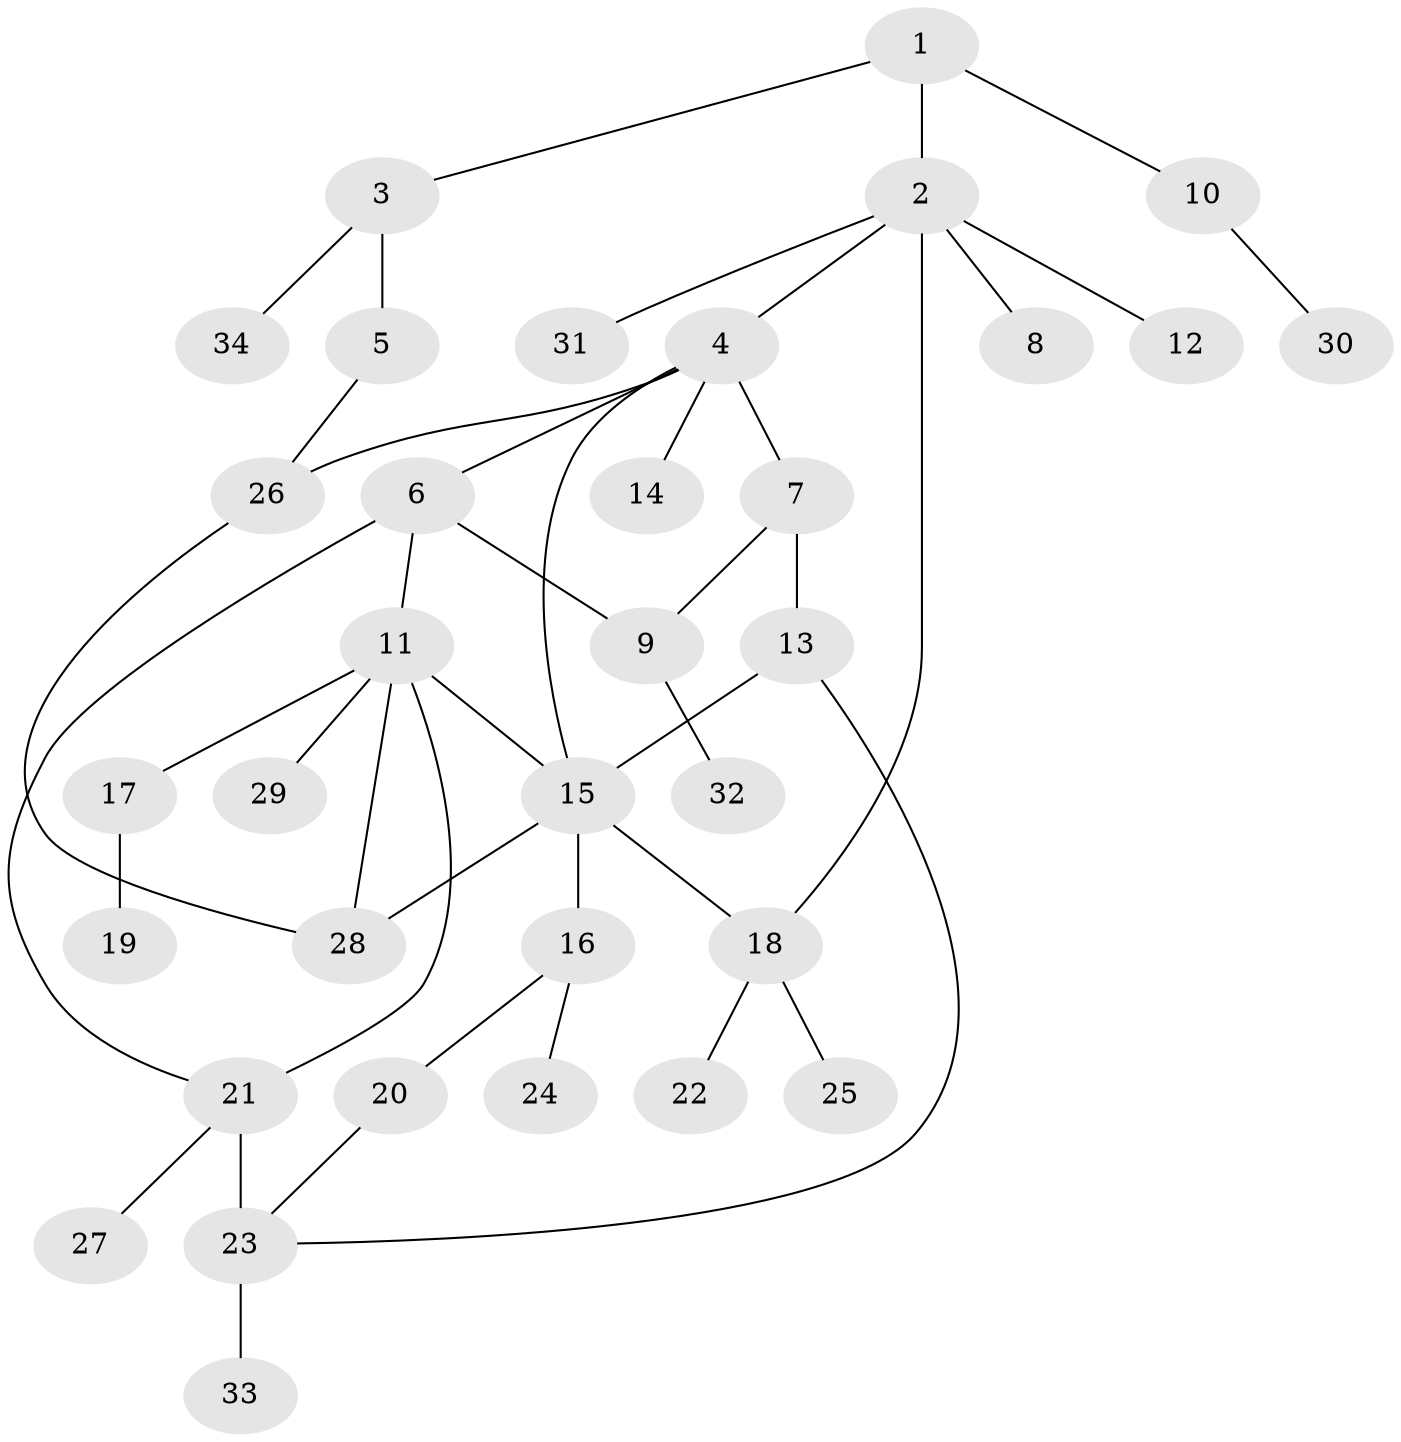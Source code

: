 // original degree distribution, {4: 0.08955223880597014, 7: 0.029850746268656716, 6: 0.04477611940298507, 3: 0.11940298507462686, 5: 0.04477611940298507, 1: 0.43283582089552236, 2: 0.23880597014925373}
// Generated by graph-tools (version 1.1) at 2025/34/03/09/25 02:34:09]
// undirected, 34 vertices, 43 edges
graph export_dot {
graph [start="1"]
  node [color=gray90,style=filled];
  1;
  2;
  3;
  4;
  5;
  6;
  7;
  8;
  9;
  10;
  11;
  12;
  13;
  14;
  15;
  16;
  17;
  18;
  19;
  20;
  21;
  22;
  23;
  24;
  25;
  26;
  27;
  28;
  29;
  30;
  31;
  32;
  33;
  34;
  1 -- 2 [weight=1.0];
  1 -- 3 [weight=1.0];
  1 -- 10 [weight=1.0];
  2 -- 4 [weight=1.0];
  2 -- 8 [weight=1.0];
  2 -- 12 [weight=1.0];
  2 -- 18 [weight=1.0];
  2 -- 31 [weight=1.0];
  3 -- 5 [weight=1.0];
  3 -- 34 [weight=1.0];
  4 -- 6 [weight=1.0];
  4 -- 7 [weight=2.0];
  4 -- 14 [weight=1.0];
  4 -- 15 [weight=1.0];
  4 -- 26 [weight=1.0];
  5 -- 26 [weight=1.0];
  6 -- 9 [weight=1.0];
  6 -- 11 [weight=1.0];
  6 -- 21 [weight=1.0];
  7 -- 9 [weight=1.0];
  7 -- 13 [weight=1.0];
  9 -- 32 [weight=1.0];
  10 -- 30 [weight=1.0];
  11 -- 15 [weight=1.0];
  11 -- 17 [weight=1.0];
  11 -- 21 [weight=1.0];
  11 -- 28 [weight=1.0];
  11 -- 29 [weight=1.0];
  13 -- 15 [weight=3.0];
  13 -- 23 [weight=1.0];
  15 -- 16 [weight=1.0];
  15 -- 18 [weight=1.0];
  15 -- 28 [weight=1.0];
  16 -- 20 [weight=1.0];
  16 -- 24 [weight=3.0];
  17 -- 19 [weight=1.0];
  18 -- 22 [weight=1.0];
  18 -- 25 [weight=1.0];
  20 -- 23 [weight=1.0];
  21 -- 23 [weight=4.0];
  21 -- 27 [weight=1.0];
  23 -- 33 [weight=1.0];
  26 -- 28 [weight=1.0];
}
